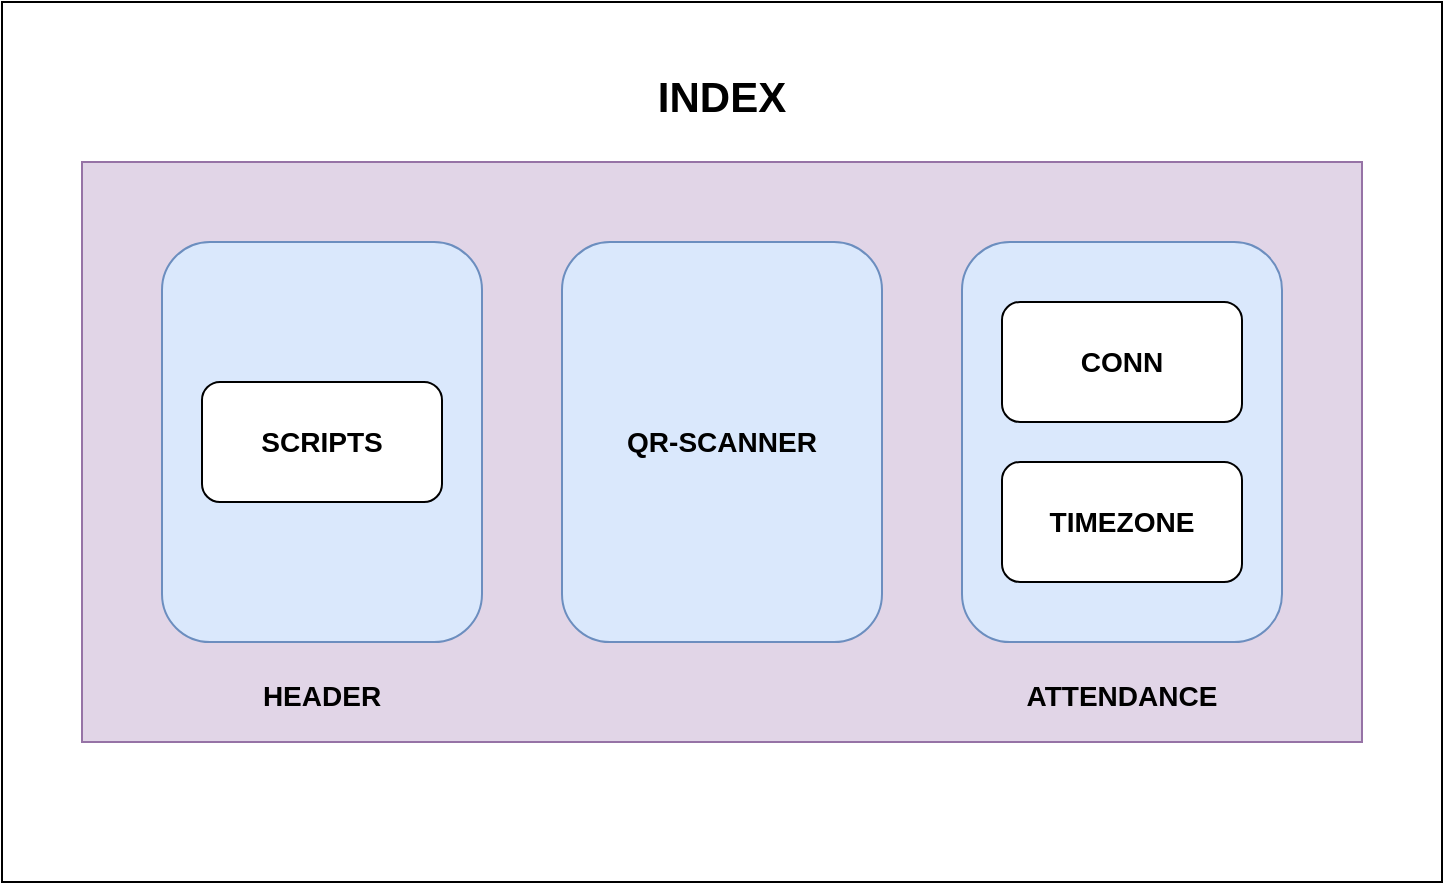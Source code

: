 <mxfile version="24.2.5" type="device">
  <diagram name="Page-1" id="scVQ3xpGRkD49u2WcOP4">
    <mxGraphModel dx="880" dy="532" grid="1" gridSize="10" guides="1" tooltips="1" connect="1" arrows="1" fold="1" page="1" pageScale="1" pageWidth="850" pageHeight="1100" math="0" shadow="0">
      <root>
        <mxCell id="0" />
        <mxCell id="1" parent="0" />
        <mxCell id="9VjqyVR7KMCP7h3FN7Lm-10" value="" style="rounded=0;whiteSpace=wrap;html=1;" vertex="1" parent="1">
          <mxGeometry x="120" width="720" height="440" as="geometry" />
        </mxCell>
        <mxCell id="9VjqyVR7KMCP7h3FN7Lm-1" value="&lt;h2&gt;INDEX&lt;/h2&gt;" style="rounded=0;whiteSpace=wrap;html=1;fontSize=14;labelPosition=center;verticalLabelPosition=top;align=center;verticalAlign=bottom;fillColor=#e1d5e7;strokeColor=#9673a6;" vertex="1" parent="1">
          <mxGeometry x="160" y="80" width="640" height="290" as="geometry" />
        </mxCell>
        <mxCell id="9VjqyVR7KMCP7h3FN7Lm-2" value="&lt;h2 style=&quot;font-size: 14px;&quot;&gt;HEADER&lt;/h2&gt;" style="rounded=1;whiteSpace=wrap;html=1;verticalAlign=top;labelPosition=center;verticalLabelPosition=bottom;align=center;fillColor=#dae8fc;strokeColor=#6c8ebf;" vertex="1" parent="1">
          <mxGeometry x="200" y="120" width="160" height="200" as="geometry" />
        </mxCell>
        <mxCell id="9VjqyVR7KMCP7h3FN7Lm-5" value="&lt;h2 style=&quot;font-size: 14px;&quot;&gt;QR-SCANNER&lt;/h2&gt;" style="rounded=1;whiteSpace=wrap;html=1;align=center;labelPosition=center;verticalLabelPosition=middle;verticalAlign=middle;fontSize=14;fillColor=#dae8fc;strokeColor=#6c8ebf;" vertex="1" parent="1">
          <mxGeometry x="400" y="120" width="160" height="200" as="geometry" />
        </mxCell>
        <mxCell id="9VjqyVR7KMCP7h3FN7Lm-6" value="&lt;h2 style=&quot;font-size: 14px;&quot;&gt;ATTENDANCE&lt;/h2&gt;" style="rounded=1;whiteSpace=wrap;html=1;verticalAlign=top;labelPosition=center;verticalLabelPosition=bottom;align=center;fontSize=14;fillColor=#dae8fc;strokeColor=#6c8ebf;" vertex="1" parent="1">
          <mxGeometry x="600" y="120" width="160" height="200" as="geometry" />
        </mxCell>
        <mxCell id="9VjqyVR7KMCP7h3FN7Lm-7" value="&lt;h3 style=&quot;&quot;&gt;SCRIPTS&lt;/h3&gt;" style="rounded=1;whiteSpace=wrap;html=1;" vertex="1" parent="1">
          <mxGeometry x="220" y="190" width="120" height="60" as="geometry" />
        </mxCell>
        <mxCell id="9VjqyVR7KMCP7h3FN7Lm-8" value="&lt;h3&gt;CONN&lt;/h3&gt;" style="rounded=1;whiteSpace=wrap;html=1;" vertex="1" parent="1">
          <mxGeometry x="620" y="150" width="120" height="60" as="geometry" />
        </mxCell>
        <mxCell id="9VjqyVR7KMCP7h3FN7Lm-9" value="&lt;h3&gt;TIMEZONE&lt;/h3&gt;" style="rounded=1;whiteSpace=wrap;html=1;" vertex="1" parent="1">
          <mxGeometry x="620" y="230" width="120" height="60" as="geometry" />
        </mxCell>
      </root>
    </mxGraphModel>
  </diagram>
</mxfile>
